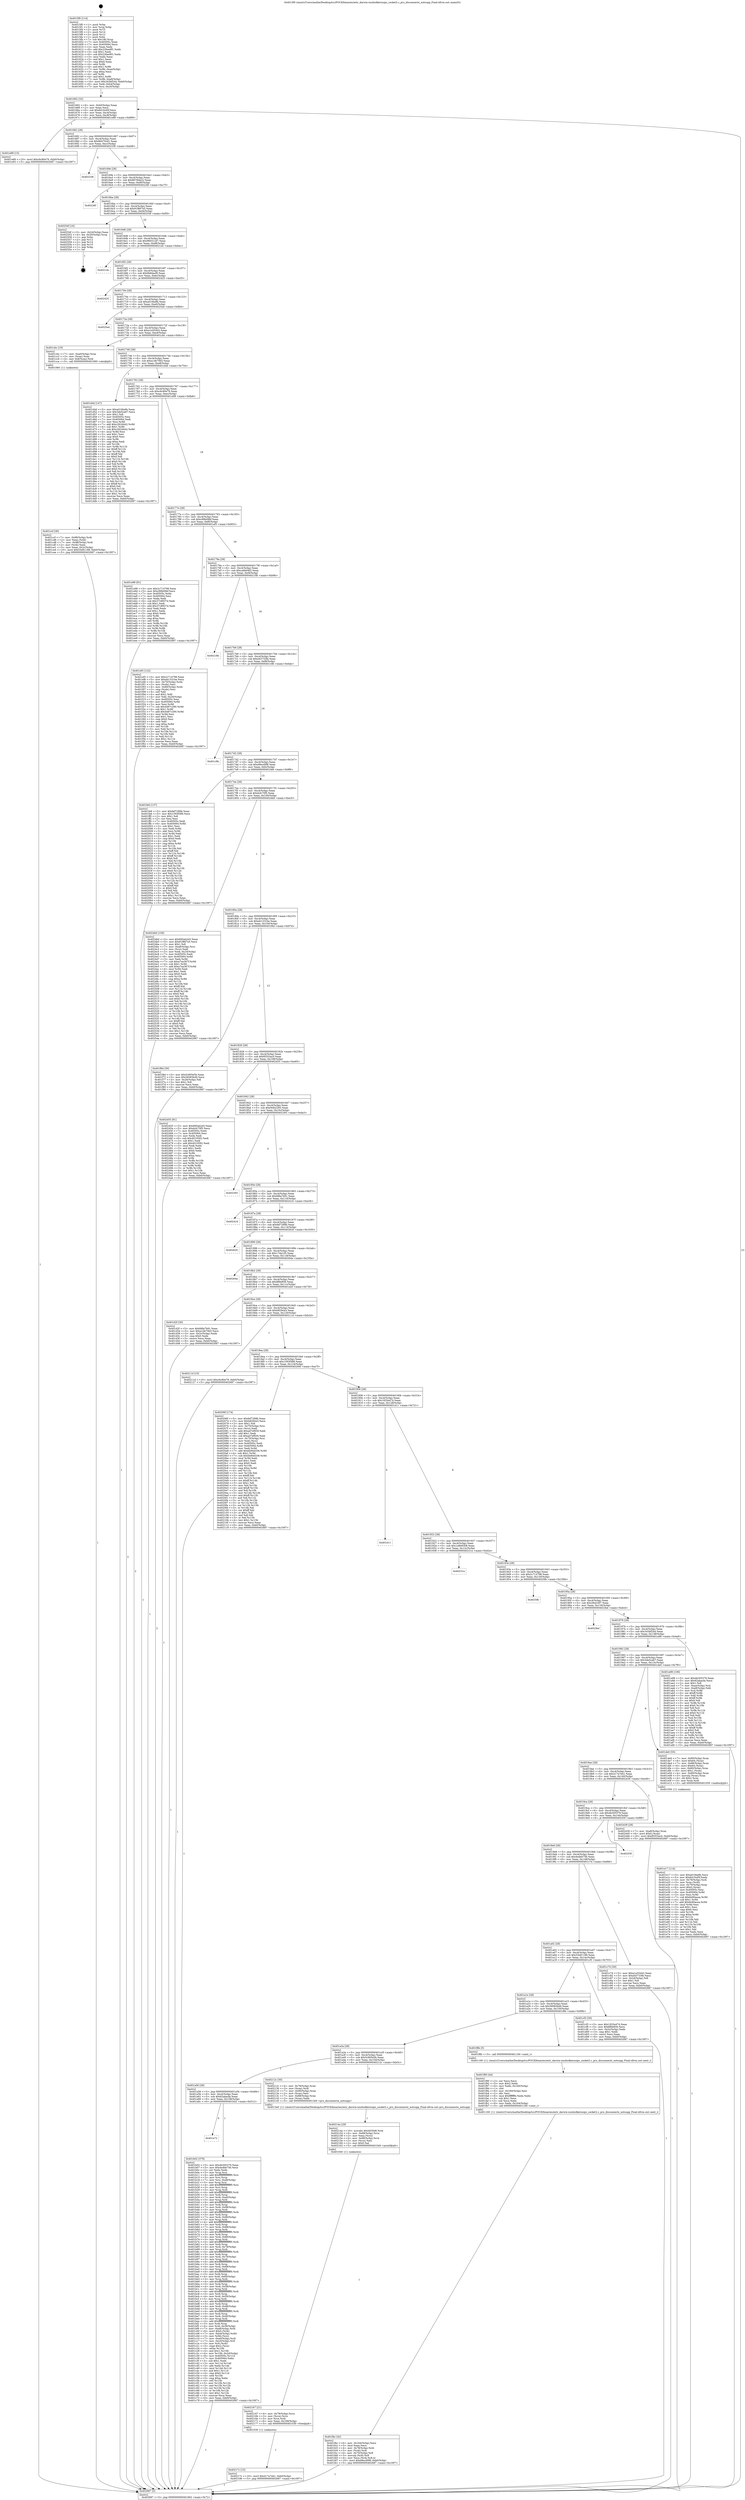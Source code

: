 digraph "0x4015f0" {
  label = "0x4015f0 (/mnt/c/Users/mathe/Desktop/tcc/POCII/binaries/extr_darwin-xnubsdkernuipc_socket2.c_pru_disconnectx_notsupp_Final-ollvm.out::main(0))"
  labelloc = "t"
  node[shape=record]

  Entry [label="",width=0.3,height=0.3,shape=circle,fillcolor=black,style=filled]
  "0x401662" [label="{
     0x401662 [32]\l
     | [instrs]\l
     &nbsp;&nbsp;0x401662 \<+6\>: mov -0xb0(%rbp),%eax\l
     &nbsp;&nbsp;0x401668 \<+2\>: mov %eax,%ecx\l
     &nbsp;&nbsp;0x40166a \<+6\>: sub $0x841fcd5f,%ecx\l
     &nbsp;&nbsp;0x401670 \<+6\>: mov %eax,-0xc4(%rbp)\l
     &nbsp;&nbsp;0x401676 \<+6\>: mov %ecx,-0xc8(%rbp)\l
     &nbsp;&nbsp;0x40167c \<+6\>: je 0000000000401e89 \<main+0x899\>\l
  }"]
  "0x401e89" [label="{
     0x401e89 [15]\l
     | [instrs]\l
     &nbsp;&nbsp;0x401e89 \<+10\>: movl $0xc6c80e79,-0xb0(%rbp)\l
     &nbsp;&nbsp;0x401e93 \<+5\>: jmp 0000000000402687 \<main+0x1097\>\l
  }"]
  "0x401682" [label="{
     0x401682 [28]\l
     | [instrs]\l
     &nbsp;&nbsp;0x401682 \<+5\>: jmp 0000000000401687 \<main+0x97\>\l
     &nbsp;&nbsp;0x401687 \<+6\>: mov -0xc4(%rbp),%eax\l
     &nbsp;&nbsp;0x40168d \<+5\>: sub $0x86470cd1,%eax\l
     &nbsp;&nbsp;0x401692 \<+6\>: mov %eax,-0xcc(%rbp)\l
     &nbsp;&nbsp;0x401698 \<+6\>: je 0000000000402338 \<main+0xd48\>\l
  }"]
  Exit [label="",width=0.3,height=0.3,shape=circle,fillcolor=black,style=filled,peripheries=2]
  "0x402338" [label="{
     0x402338\l
  }", style=dashed]
  "0x40169e" [label="{
     0x40169e [28]\l
     | [instrs]\l
     &nbsp;&nbsp;0x40169e \<+5\>: jmp 00000000004016a3 \<main+0xb3\>\l
     &nbsp;&nbsp;0x4016a3 \<+6\>: mov -0xc4(%rbp),%eax\l
     &nbsp;&nbsp;0x4016a9 \<+5\>: sub $0x8678da22,%eax\l
     &nbsp;&nbsp;0x4016ae \<+6\>: mov %eax,-0xd0(%rbp)\l
     &nbsp;&nbsp;0x4016b4 \<+6\>: je 000000000040226f \<main+0xc7f\>\l
  }"]
  "0x40217c" [label="{
     0x40217c [15]\l
     | [instrs]\l
     &nbsp;&nbsp;0x40217c \<+10\>: movl $0x417a7eb1,-0xb0(%rbp)\l
     &nbsp;&nbsp;0x402186 \<+5\>: jmp 0000000000402687 \<main+0x1097\>\l
  }"]
  "0x40226f" [label="{
     0x40226f\l
  }", style=dashed]
  "0x4016ba" [label="{
     0x4016ba [28]\l
     | [instrs]\l
     &nbsp;&nbsp;0x4016ba \<+5\>: jmp 00000000004016bf \<main+0xcf\>\l
     &nbsp;&nbsp;0x4016bf \<+6\>: mov -0xc4(%rbp),%eax\l
     &nbsp;&nbsp;0x4016c5 \<+5\>: sub $0x91f867e5,%eax\l
     &nbsp;&nbsp;0x4016ca \<+6\>: mov %eax,-0xd4(%rbp)\l
     &nbsp;&nbsp;0x4016d0 \<+6\>: je 000000000040254f \<main+0xf5f\>\l
  }"]
  "0x402167" [label="{
     0x402167 [21]\l
     | [instrs]\l
     &nbsp;&nbsp;0x402167 \<+4\>: mov -0x78(%rbp),%rcx\l
     &nbsp;&nbsp;0x40216b \<+3\>: mov (%rcx),%rcx\l
     &nbsp;&nbsp;0x40216e \<+3\>: mov %rcx,%rdi\l
     &nbsp;&nbsp;0x402171 \<+6\>: mov %eax,-0x168(%rbp)\l
     &nbsp;&nbsp;0x402177 \<+5\>: call 0000000000401030 \<free@plt\>\l
     | [calls]\l
     &nbsp;&nbsp;0x401030 \{1\} (unknown)\l
  }"]
  "0x40254f" [label="{
     0x40254f [16]\l
     | [instrs]\l
     &nbsp;&nbsp;0x40254f \<+3\>: mov -0x24(%rbp),%eax\l
     &nbsp;&nbsp;0x402552 \<+4\>: lea -0x20(%rbp),%rsp\l
     &nbsp;&nbsp;0x402556 \<+1\>: pop %rbx\l
     &nbsp;&nbsp;0x402557 \<+2\>: pop %r12\l
     &nbsp;&nbsp;0x402559 \<+2\>: pop %r14\l
     &nbsp;&nbsp;0x40255b \<+2\>: pop %r15\l
     &nbsp;&nbsp;0x40255d \<+1\>: pop %rbp\l
     &nbsp;&nbsp;0x40255e \<+1\>: ret\l
  }"]
  "0x4016d6" [label="{
     0x4016d6 [28]\l
     | [instrs]\l
     &nbsp;&nbsp;0x4016d6 \<+5\>: jmp 00000000004016db \<main+0xeb\>\l
     &nbsp;&nbsp;0x4016db \<+6\>: mov -0xc4(%rbp),%eax\l
     &nbsp;&nbsp;0x4016e1 \<+5\>: sub $0x96031cd7,%eax\l
     &nbsp;&nbsp;0x4016e6 \<+6\>: mov %eax,-0xd8(%rbp)\l
     &nbsp;&nbsp;0x4016ec \<+6\>: je 00000000004021dc \<main+0xbec\>\l
  }"]
  "0x40214a" [label="{
     0x40214a [29]\l
     | [instrs]\l
     &nbsp;&nbsp;0x40214a \<+10\>: movabs $0x4030d6,%rdi\l
     &nbsp;&nbsp;0x402154 \<+4\>: mov -0x68(%rbp),%rcx\l
     &nbsp;&nbsp;0x402158 \<+2\>: mov %eax,(%rcx)\l
     &nbsp;&nbsp;0x40215a \<+4\>: mov -0x68(%rbp),%rcx\l
     &nbsp;&nbsp;0x40215e \<+2\>: mov (%rcx),%esi\l
     &nbsp;&nbsp;0x402160 \<+2\>: mov $0x0,%al\l
     &nbsp;&nbsp;0x402162 \<+5\>: call 0000000000401040 \<printf@plt\>\l
     | [calls]\l
     &nbsp;&nbsp;0x401040 \{1\} (unknown)\l
  }"]
  "0x4021dc" [label="{
     0x4021dc\l
  }", style=dashed]
  "0x4016f2" [label="{
     0x4016f2 [28]\l
     | [instrs]\l
     &nbsp;&nbsp;0x4016f2 \<+5\>: jmp 00000000004016f7 \<main+0x107\>\l
     &nbsp;&nbsp;0x4016f7 \<+6\>: mov -0xc4(%rbp),%eax\l
     &nbsp;&nbsp;0x4016fd \<+5\>: sub $0x9b8dacf0,%eax\l
     &nbsp;&nbsp;0x401702 \<+6\>: mov %eax,-0xdc(%rbp)\l
     &nbsp;&nbsp;0x401708 \<+6\>: je 0000000000402425 \<main+0xe35\>\l
  }"]
  "0x401fbc" [label="{
     0x401fbc [42]\l
     | [instrs]\l
     &nbsp;&nbsp;0x401fbc \<+6\>: mov -0x164(%rbp),%ecx\l
     &nbsp;&nbsp;0x401fc2 \<+3\>: imul %eax,%ecx\l
     &nbsp;&nbsp;0x401fc5 \<+4\>: mov -0x78(%rbp),%rdi\l
     &nbsp;&nbsp;0x401fc9 \<+3\>: mov (%rdi),%rdi\l
     &nbsp;&nbsp;0x401fcc \<+4\>: mov -0x70(%rbp),%r8\l
     &nbsp;&nbsp;0x401fd0 \<+3\>: movslq (%r8),%r8\l
     &nbsp;&nbsp;0x401fd3 \<+4\>: mov %ecx,(%rdi,%r8,4)\l
     &nbsp;&nbsp;0x401fd7 \<+10\>: movl $0xd9ecd0f8,-0xb0(%rbp)\l
     &nbsp;&nbsp;0x401fe1 \<+5\>: jmp 0000000000402687 \<main+0x1097\>\l
  }"]
  "0x402425" [label="{
     0x402425\l
  }", style=dashed]
  "0x40170e" [label="{
     0x40170e [28]\l
     | [instrs]\l
     &nbsp;&nbsp;0x40170e \<+5\>: jmp 0000000000401713 \<main+0x123\>\l
     &nbsp;&nbsp;0x401713 \<+6\>: mov -0xc4(%rbp),%eax\l
     &nbsp;&nbsp;0x401719 \<+5\>: sub $0xa01fda9b,%eax\l
     &nbsp;&nbsp;0x40171e \<+6\>: mov %eax,-0xe0(%rbp)\l
     &nbsp;&nbsp;0x401724 \<+6\>: je 00000000004025a4 \<main+0xfb4\>\l
  }"]
  "0x401f90" [label="{
     0x401f90 [44]\l
     | [instrs]\l
     &nbsp;&nbsp;0x401f90 \<+2\>: xor %ecx,%ecx\l
     &nbsp;&nbsp;0x401f92 \<+5\>: mov $0x2,%edx\l
     &nbsp;&nbsp;0x401f97 \<+6\>: mov %edx,-0x160(%rbp)\l
     &nbsp;&nbsp;0x401f9d \<+1\>: cltd\l
     &nbsp;&nbsp;0x401f9e \<+6\>: mov -0x160(%rbp),%esi\l
     &nbsp;&nbsp;0x401fa4 \<+2\>: idiv %esi\l
     &nbsp;&nbsp;0x401fa6 \<+6\>: imul $0xfffffffe,%edx,%edx\l
     &nbsp;&nbsp;0x401fac \<+3\>: sub $0x1,%ecx\l
     &nbsp;&nbsp;0x401faf \<+2\>: sub %ecx,%edx\l
     &nbsp;&nbsp;0x401fb1 \<+6\>: mov %edx,-0x164(%rbp)\l
     &nbsp;&nbsp;0x401fb7 \<+5\>: call 0000000000401160 \<next_i\>\l
     | [calls]\l
     &nbsp;&nbsp;0x401160 \{1\} (/mnt/c/Users/mathe/Desktop/tcc/POCII/binaries/extr_darwin-xnubsdkernuipc_socket2.c_pru_disconnectx_notsupp_Final-ollvm.out::next_i)\l
  }"]
  "0x4025a4" [label="{
     0x4025a4\l
  }", style=dashed]
  "0x40172a" [label="{
     0x40172a [28]\l
     | [instrs]\l
     &nbsp;&nbsp;0x40172a \<+5\>: jmp 000000000040172f \<main+0x13f\>\l
     &nbsp;&nbsp;0x40172f \<+6\>: mov -0xc4(%rbp),%eax\l
     &nbsp;&nbsp;0x401735 \<+5\>: sub $0xa1a55442,%eax\l
     &nbsp;&nbsp;0x40173a \<+6\>: mov %eax,-0xe4(%rbp)\l
     &nbsp;&nbsp;0x401740 \<+6\>: je 0000000000401cbc \<main+0x6cc\>\l
  }"]
  "0x401e17" [label="{
     0x401e17 [114]\l
     | [instrs]\l
     &nbsp;&nbsp;0x401e17 \<+5\>: mov $0xa01fda9b,%ecx\l
     &nbsp;&nbsp;0x401e1c \<+5\>: mov $0x841fcd5f,%edx\l
     &nbsp;&nbsp;0x401e21 \<+4\>: mov -0x78(%rbp),%rdi\l
     &nbsp;&nbsp;0x401e25 \<+3\>: mov %rax,(%rdi)\l
     &nbsp;&nbsp;0x401e28 \<+4\>: mov -0x70(%rbp),%rax\l
     &nbsp;&nbsp;0x401e2c \<+6\>: movl $0x0,(%rax)\l
     &nbsp;&nbsp;0x401e32 \<+7\>: mov 0x40505c,%esi\l
     &nbsp;&nbsp;0x401e39 \<+8\>: mov 0x405064,%r8d\l
     &nbsp;&nbsp;0x401e41 \<+3\>: mov %esi,%r9d\l
     &nbsp;&nbsp;0x401e44 \<+7\>: sub $0x6e90acea,%r9d\l
     &nbsp;&nbsp;0x401e4b \<+4\>: sub $0x1,%r9d\l
     &nbsp;&nbsp;0x401e4f \<+7\>: add $0x6e90acea,%r9d\l
     &nbsp;&nbsp;0x401e56 \<+4\>: imul %r9d,%esi\l
     &nbsp;&nbsp;0x401e5a \<+3\>: and $0x1,%esi\l
     &nbsp;&nbsp;0x401e5d \<+3\>: cmp $0x0,%esi\l
     &nbsp;&nbsp;0x401e60 \<+4\>: sete %r10b\l
     &nbsp;&nbsp;0x401e64 \<+4\>: cmp $0xa,%r8d\l
     &nbsp;&nbsp;0x401e68 \<+4\>: setl %r11b\l
     &nbsp;&nbsp;0x401e6c \<+3\>: mov %r10b,%bl\l
     &nbsp;&nbsp;0x401e6f \<+3\>: and %r11b,%bl\l
     &nbsp;&nbsp;0x401e72 \<+3\>: xor %r11b,%r10b\l
     &nbsp;&nbsp;0x401e75 \<+3\>: or %r10b,%bl\l
     &nbsp;&nbsp;0x401e78 \<+3\>: test $0x1,%bl\l
     &nbsp;&nbsp;0x401e7b \<+3\>: cmovne %edx,%ecx\l
     &nbsp;&nbsp;0x401e7e \<+6\>: mov %ecx,-0xb0(%rbp)\l
     &nbsp;&nbsp;0x401e84 \<+5\>: jmp 0000000000402687 \<main+0x1097\>\l
  }"]
  "0x401cbc" [label="{
     0x401cbc [19]\l
     | [instrs]\l
     &nbsp;&nbsp;0x401cbc \<+7\>: mov -0xa0(%rbp),%rax\l
     &nbsp;&nbsp;0x401cc3 \<+3\>: mov (%rax),%rax\l
     &nbsp;&nbsp;0x401cc6 \<+4\>: mov 0x8(%rax),%rdi\l
     &nbsp;&nbsp;0x401cca \<+5\>: call 0000000000401060 \<atoi@plt\>\l
     | [calls]\l
     &nbsp;&nbsp;0x401060 \{1\} (unknown)\l
  }"]
  "0x401746" [label="{
     0x401746 [28]\l
     | [instrs]\l
     &nbsp;&nbsp;0x401746 \<+5\>: jmp 000000000040174b \<main+0x15b\>\l
     &nbsp;&nbsp;0x40174b \<+6\>: mov -0xc4(%rbp),%eax\l
     &nbsp;&nbsp;0x401751 \<+5\>: sub $0xa1db70b5,%eax\l
     &nbsp;&nbsp;0x401756 \<+6\>: mov %eax,-0xe8(%rbp)\l
     &nbsp;&nbsp;0x40175c \<+6\>: je 0000000000401d4d \<main+0x75d\>\l
  }"]
  "0x401ccf" [label="{
     0x401ccf [36]\l
     | [instrs]\l
     &nbsp;&nbsp;0x401ccf \<+7\>: mov -0x98(%rbp),%rdi\l
     &nbsp;&nbsp;0x401cd6 \<+2\>: mov %eax,(%rdi)\l
     &nbsp;&nbsp;0x401cd8 \<+7\>: mov -0x98(%rbp),%rdi\l
     &nbsp;&nbsp;0x401cdf \<+2\>: mov (%rdi),%eax\l
     &nbsp;&nbsp;0x401ce1 \<+3\>: mov %eax,-0x2c(%rbp)\l
     &nbsp;&nbsp;0x401ce4 \<+10\>: movl $0x53e81189,-0xb0(%rbp)\l
     &nbsp;&nbsp;0x401cee \<+5\>: jmp 0000000000402687 \<main+0x1097\>\l
  }"]
  "0x401d4d" [label="{
     0x401d4d [147]\l
     | [instrs]\l
     &nbsp;&nbsp;0x401d4d \<+5\>: mov $0xa01fda9b,%eax\l
     &nbsp;&nbsp;0x401d52 \<+5\>: mov $0x3de5ca67,%ecx\l
     &nbsp;&nbsp;0x401d57 \<+2\>: mov $0x1,%dl\l
     &nbsp;&nbsp;0x401d59 \<+7\>: mov 0x40505c,%esi\l
     &nbsp;&nbsp;0x401d60 \<+7\>: mov 0x405064,%edi\l
     &nbsp;&nbsp;0x401d67 \<+3\>: mov %esi,%r8d\l
     &nbsp;&nbsp;0x401d6a \<+7\>: add $0xc262d442,%r8d\l
     &nbsp;&nbsp;0x401d71 \<+4\>: sub $0x1,%r8d\l
     &nbsp;&nbsp;0x401d75 \<+7\>: sub $0xc262d442,%r8d\l
     &nbsp;&nbsp;0x401d7c \<+4\>: imul %r8d,%esi\l
     &nbsp;&nbsp;0x401d80 \<+3\>: and $0x1,%esi\l
     &nbsp;&nbsp;0x401d83 \<+3\>: cmp $0x0,%esi\l
     &nbsp;&nbsp;0x401d86 \<+4\>: sete %r9b\l
     &nbsp;&nbsp;0x401d8a \<+3\>: cmp $0xa,%edi\l
     &nbsp;&nbsp;0x401d8d \<+4\>: setl %r10b\l
     &nbsp;&nbsp;0x401d91 \<+3\>: mov %r9b,%r11b\l
     &nbsp;&nbsp;0x401d94 \<+4\>: xor $0xff,%r11b\l
     &nbsp;&nbsp;0x401d98 \<+3\>: mov %r10b,%bl\l
     &nbsp;&nbsp;0x401d9b \<+3\>: xor $0xff,%bl\l
     &nbsp;&nbsp;0x401d9e \<+3\>: xor $0x0,%dl\l
     &nbsp;&nbsp;0x401da1 \<+3\>: mov %r11b,%r14b\l
     &nbsp;&nbsp;0x401da4 \<+4\>: and $0x0,%r14b\l
     &nbsp;&nbsp;0x401da8 \<+3\>: and %dl,%r9b\l
     &nbsp;&nbsp;0x401dab \<+3\>: mov %bl,%r15b\l
     &nbsp;&nbsp;0x401dae \<+4\>: and $0x0,%r15b\l
     &nbsp;&nbsp;0x401db2 \<+3\>: and %dl,%r10b\l
     &nbsp;&nbsp;0x401db5 \<+3\>: or %r9b,%r14b\l
     &nbsp;&nbsp;0x401db8 \<+3\>: or %r10b,%r15b\l
     &nbsp;&nbsp;0x401dbb \<+3\>: xor %r15b,%r14b\l
     &nbsp;&nbsp;0x401dbe \<+3\>: or %bl,%r11b\l
     &nbsp;&nbsp;0x401dc1 \<+4\>: xor $0xff,%r11b\l
     &nbsp;&nbsp;0x401dc5 \<+3\>: or $0x0,%dl\l
     &nbsp;&nbsp;0x401dc8 \<+3\>: and %dl,%r11b\l
     &nbsp;&nbsp;0x401dcb \<+3\>: or %r11b,%r14b\l
     &nbsp;&nbsp;0x401dce \<+4\>: test $0x1,%r14b\l
     &nbsp;&nbsp;0x401dd2 \<+3\>: cmovne %ecx,%eax\l
     &nbsp;&nbsp;0x401dd5 \<+6\>: mov %eax,-0xb0(%rbp)\l
     &nbsp;&nbsp;0x401ddb \<+5\>: jmp 0000000000402687 \<main+0x1097\>\l
  }"]
  "0x401762" [label="{
     0x401762 [28]\l
     | [instrs]\l
     &nbsp;&nbsp;0x401762 \<+5\>: jmp 0000000000401767 \<main+0x177\>\l
     &nbsp;&nbsp;0x401767 \<+6\>: mov -0xc4(%rbp),%eax\l
     &nbsp;&nbsp;0x40176d \<+5\>: sub $0xc6c80e79,%eax\l
     &nbsp;&nbsp;0x401772 \<+6\>: mov %eax,-0xec(%rbp)\l
     &nbsp;&nbsp;0x401778 \<+6\>: je 0000000000401e98 \<main+0x8a8\>\l
  }"]
  "0x401a72" [label="{
     0x401a72\l
  }", style=dashed]
  "0x401e98" [label="{
     0x401e98 [91]\l
     | [instrs]\l
     &nbsp;&nbsp;0x401e98 \<+5\>: mov $0x2c714798,%eax\l
     &nbsp;&nbsp;0x401e9d \<+5\>: mov $0xc99b09bf,%ecx\l
     &nbsp;&nbsp;0x401ea2 \<+7\>: mov 0x40505c,%edx\l
     &nbsp;&nbsp;0x401ea9 \<+7\>: mov 0x405064,%esi\l
     &nbsp;&nbsp;0x401eb0 \<+2\>: mov %edx,%edi\l
     &nbsp;&nbsp;0x401eb2 \<+6\>: sub $0x37c8937d,%edi\l
     &nbsp;&nbsp;0x401eb8 \<+3\>: sub $0x1,%edi\l
     &nbsp;&nbsp;0x401ebb \<+6\>: add $0x37c8937d,%edi\l
     &nbsp;&nbsp;0x401ec1 \<+3\>: imul %edi,%edx\l
     &nbsp;&nbsp;0x401ec4 \<+3\>: and $0x1,%edx\l
     &nbsp;&nbsp;0x401ec7 \<+3\>: cmp $0x0,%edx\l
     &nbsp;&nbsp;0x401eca \<+4\>: sete %r8b\l
     &nbsp;&nbsp;0x401ece \<+3\>: cmp $0xa,%esi\l
     &nbsp;&nbsp;0x401ed1 \<+4\>: setl %r9b\l
     &nbsp;&nbsp;0x401ed5 \<+3\>: mov %r8b,%r10b\l
     &nbsp;&nbsp;0x401ed8 \<+3\>: and %r9b,%r10b\l
     &nbsp;&nbsp;0x401edb \<+3\>: xor %r9b,%r8b\l
     &nbsp;&nbsp;0x401ede \<+3\>: or %r8b,%r10b\l
     &nbsp;&nbsp;0x401ee1 \<+4\>: test $0x1,%r10b\l
     &nbsp;&nbsp;0x401ee5 \<+3\>: cmovne %ecx,%eax\l
     &nbsp;&nbsp;0x401ee8 \<+6\>: mov %eax,-0xb0(%rbp)\l
     &nbsp;&nbsp;0x401eee \<+5\>: jmp 0000000000402687 \<main+0x1097\>\l
  }"]
  "0x40177e" [label="{
     0x40177e [28]\l
     | [instrs]\l
     &nbsp;&nbsp;0x40177e \<+5\>: jmp 0000000000401783 \<main+0x193\>\l
     &nbsp;&nbsp;0x401783 \<+6\>: mov -0xc4(%rbp),%eax\l
     &nbsp;&nbsp;0x401789 \<+5\>: sub $0xc99b09bf,%eax\l
     &nbsp;&nbsp;0x40178e \<+6\>: mov %eax,-0xf0(%rbp)\l
     &nbsp;&nbsp;0x401794 \<+6\>: je 0000000000401ef3 \<main+0x903\>\l
  }"]
  "0x401b02" [label="{
     0x401b02 [379]\l
     | [instrs]\l
     &nbsp;&nbsp;0x401b02 \<+5\>: mov $0x4b305379,%eax\l
     &nbsp;&nbsp;0x401b07 \<+5\>: mov $0x4edbb756,%ecx\l
     &nbsp;&nbsp;0x401b0c \<+2\>: xor %edx,%edx\l
     &nbsp;&nbsp;0x401b0e \<+3\>: mov %rsp,%rsi\l
     &nbsp;&nbsp;0x401b11 \<+4\>: add $0xfffffffffffffff0,%rsi\l
     &nbsp;&nbsp;0x401b15 \<+3\>: mov %rsi,%rsp\l
     &nbsp;&nbsp;0x401b18 \<+7\>: mov %rsi,-0xa8(%rbp)\l
     &nbsp;&nbsp;0x401b1f \<+3\>: mov %rsp,%rsi\l
     &nbsp;&nbsp;0x401b22 \<+4\>: add $0xfffffffffffffff0,%rsi\l
     &nbsp;&nbsp;0x401b26 \<+3\>: mov %rsi,%rsp\l
     &nbsp;&nbsp;0x401b29 \<+3\>: mov %rsp,%rdi\l
     &nbsp;&nbsp;0x401b2c \<+4\>: add $0xfffffffffffffff0,%rdi\l
     &nbsp;&nbsp;0x401b30 \<+3\>: mov %rdi,%rsp\l
     &nbsp;&nbsp;0x401b33 \<+7\>: mov %rdi,-0xa0(%rbp)\l
     &nbsp;&nbsp;0x401b3a \<+3\>: mov %rsp,%rdi\l
     &nbsp;&nbsp;0x401b3d \<+4\>: add $0xfffffffffffffff0,%rdi\l
     &nbsp;&nbsp;0x401b41 \<+3\>: mov %rdi,%rsp\l
     &nbsp;&nbsp;0x401b44 \<+7\>: mov %rdi,-0x98(%rbp)\l
     &nbsp;&nbsp;0x401b4b \<+3\>: mov %rsp,%rdi\l
     &nbsp;&nbsp;0x401b4e \<+4\>: add $0xfffffffffffffff0,%rdi\l
     &nbsp;&nbsp;0x401b52 \<+3\>: mov %rdi,%rsp\l
     &nbsp;&nbsp;0x401b55 \<+7\>: mov %rdi,-0x90(%rbp)\l
     &nbsp;&nbsp;0x401b5c \<+3\>: mov %rsp,%rdi\l
     &nbsp;&nbsp;0x401b5f \<+4\>: add $0xfffffffffffffff0,%rdi\l
     &nbsp;&nbsp;0x401b63 \<+3\>: mov %rdi,%rsp\l
     &nbsp;&nbsp;0x401b66 \<+7\>: mov %rdi,-0x88(%rbp)\l
     &nbsp;&nbsp;0x401b6d \<+3\>: mov %rsp,%rdi\l
     &nbsp;&nbsp;0x401b70 \<+4\>: add $0xfffffffffffffff0,%rdi\l
     &nbsp;&nbsp;0x401b74 \<+3\>: mov %rdi,%rsp\l
     &nbsp;&nbsp;0x401b77 \<+4\>: mov %rdi,-0x80(%rbp)\l
     &nbsp;&nbsp;0x401b7b \<+3\>: mov %rsp,%rdi\l
     &nbsp;&nbsp;0x401b7e \<+4\>: add $0xfffffffffffffff0,%rdi\l
     &nbsp;&nbsp;0x401b82 \<+3\>: mov %rdi,%rsp\l
     &nbsp;&nbsp;0x401b85 \<+4\>: mov %rdi,-0x78(%rbp)\l
     &nbsp;&nbsp;0x401b89 \<+3\>: mov %rsp,%rdi\l
     &nbsp;&nbsp;0x401b8c \<+4\>: add $0xfffffffffffffff0,%rdi\l
     &nbsp;&nbsp;0x401b90 \<+3\>: mov %rdi,%rsp\l
     &nbsp;&nbsp;0x401b93 \<+4\>: mov %rdi,-0x70(%rbp)\l
     &nbsp;&nbsp;0x401b97 \<+3\>: mov %rsp,%rdi\l
     &nbsp;&nbsp;0x401b9a \<+4\>: add $0xfffffffffffffff0,%rdi\l
     &nbsp;&nbsp;0x401b9e \<+3\>: mov %rdi,%rsp\l
     &nbsp;&nbsp;0x401ba1 \<+4\>: mov %rdi,-0x68(%rbp)\l
     &nbsp;&nbsp;0x401ba5 \<+3\>: mov %rsp,%rdi\l
     &nbsp;&nbsp;0x401ba8 \<+4\>: add $0xfffffffffffffff0,%rdi\l
     &nbsp;&nbsp;0x401bac \<+3\>: mov %rdi,%rsp\l
     &nbsp;&nbsp;0x401baf \<+4\>: mov %rdi,-0x60(%rbp)\l
     &nbsp;&nbsp;0x401bb3 \<+3\>: mov %rsp,%rdi\l
     &nbsp;&nbsp;0x401bb6 \<+4\>: add $0xfffffffffffffff0,%rdi\l
     &nbsp;&nbsp;0x401bba \<+3\>: mov %rdi,%rsp\l
     &nbsp;&nbsp;0x401bbd \<+4\>: mov %rdi,-0x58(%rbp)\l
     &nbsp;&nbsp;0x401bc1 \<+3\>: mov %rsp,%rdi\l
     &nbsp;&nbsp;0x401bc4 \<+4\>: add $0xfffffffffffffff0,%rdi\l
     &nbsp;&nbsp;0x401bc8 \<+3\>: mov %rdi,%rsp\l
     &nbsp;&nbsp;0x401bcb \<+4\>: mov %rdi,-0x50(%rbp)\l
     &nbsp;&nbsp;0x401bcf \<+3\>: mov %rsp,%rdi\l
     &nbsp;&nbsp;0x401bd2 \<+4\>: add $0xfffffffffffffff0,%rdi\l
     &nbsp;&nbsp;0x401bd6 \<+3\>: mov %rdi,%rsp\l
     &nbsp;&nbsp;0x401bd9 \<+4\>: mov %rdi,-0x48(%rbp)\l
     &nbsp;&nbsp;0x401bdd \<+3\>: mov %rsp,%rdi\l
     &nbsp;&nbsp;0x401be0 \<+4\>: add $0xfffffffffffffff0,%rdi\l
     &nbsp;&nbsp;0x401be4 \<+3\>: mov %rdi,%rsp\l
     &nbsp;&nbsp;0x401be7 \<+4\>: mov %rdi,-0x40(%rbp)\l
     &nbsp;&nbsp;0x401beb \<+3\>: mov %rsp,%rdi\l
     &nbsp;&nbsp;0x401bee \<+4\>: add $0xfffffffffffffff0,%rdi\l
     &nbsp;&nbsp;0x401bf2 \<+3\>: mov %rdi,%rsp\l
     &nbsp;&nbsp;0x401bf5 \<+4\>: mov %rdi,-0x38(%rbp)\l
     &nbsp;&nbsp;0x401bf9 \<+7\>: mov -0xa8(%rbp),%rdi\l
     &nbsp;&nbsp;0x401c00 \<+6\>: movl $0x0,(%rdi)\l
     &nbsp;&nbsp;0x401c06 \<+7\>: mov -0xb4(%rbp),%r8d\l
     &nbsp;&nbsp;0x401c0d \<+3\>: mov %r8d,(%rsi)\l
     &nbsp;&nbsp;0x401c10 \<+7\>: mov -0xa0(%rbp),%rdi\l
     &nbsp;&nbsp;0x401c17 \<+7\>: mov -0xc0(%rbp),%r9\l
     &nbsp;&nbsp;0x401c1e \<+3\>: mov %r9,(%rdi)\l
     &nbsp;&nbsp;0x401c21 \<+3\>: cmpl $0x2,(%rsi)\l
     &nbsp;&nbsp;0x401c24 \<+4\>: setne %r10b\l
     &nbsp;&nbsp;0x401c28 \<+4\>: and $0x1,%r10b\l
     &nbsp;&nbsp;0x401c2c \<+4\>: mov %r10b,-0x2d(%rbp)\l
     &nbsp;&nbsp;0x401c30 \<+8\>: mov 0x40505c,%r11d\l
     &nbsp;&nbsp;0x401c38 \<+7\>: mov 0x405064,%ebx\l
     &nbsp;&nbsp;0x401c3f \<+3\>: sub $0x1,%edx\l
     &nbsp;&nbsp;0x401c42 \<+3\>: mov %r11d,%r14d\l
     &nbsp;&nbsp;0x401c45 \<+3\>: add %edx,%r14d\l
     &nbsp;&nbsp;0x401c48 \<+4\>: imul %r14d,%r11d\l
     &nbsp;&nbsp;0x401c4c \<+4\>: and $0x1,%r11d\l
     &nbsp;&nbsp;0x401c50 \<+4\>: cmp $0x0,%r11d\l
     &nbsp;&nbsp;0x401c54 \<+4\>: sete %r10b\l
     &nbsp;&nbsp;0x401c58 \<+3\>: cmp $0xa,%ebx\l
     &nbsp;&nbsp;0x401c5b \<+4\>: setl %r15b\l
     &nbsp;&nbsp;0x401c5f \<+3\>: mov %r10b,%r12b\l
     &nbsp;&nbsp;0x401c62 \<+3\>: and %r15b,%r12b\l
     &nbsp;&nbsp;0x401c65 \<+3\>: xor %r15b,%r10b\l
     &nbsp;&nbsp;0x401c68 \<+3\>: or %r10b,%r12b\l
     &nbsp;&nbsp;0x401c6b \<+4\>: test $0x1,%r12b\l
     &nbsp;&nbsp;0x401c6f \<+3\>: cmovne %ecx,%eax\l
     &nbsp;&nbsp;0x401c72 \<+6\>: mov %eax,-0xb0(%rbp)\l
     &nbsp;&nbsp;0x401c78 \<+5\>: jmp 0000000000402687 \<main+0x1097\>\l
  }"]
  "0x401ef3" [label="{
     0x401ef3 [122]\l
     | [instrs]\l
     &nbsp;&nbsp;0x401ef3 \<+5\>: mov $0x2c714798,%eax\l
     &nbsp;&nbsp;0x401ef8 \<+5\>: mov $0xeb1331be,%ecx\l
     &nbsp;&nbsp;0x401efd \<+4\>: mov -0x70(%rbp),%rdx\l
     &nbsp;&nbsp;0x401f01 \<+2\>: mov (%rdx),%esi\l
     &nbsp;&nbsp;0x401f03 \<+4\>: mov -0x80(%rbp),%rdx\l
     &nbsp;&nbsp;0x401f07 \<+2\>: cmp (%rdx),%esi\l
     &nbsp;&nbsp;0x401f09 \<+4\>: setl %dil\l
     &nbsp;&nbsp;0x401f0d \<+4\>: and $0x1,%dil\l
     &nbsp;&nbsp;0x401f11 \<+4\>: mov %dil,-0x26(%rbp)\l
     &nbsp;&nbsp;0x401f15 \<+7\>: mov 0x40505c,%esi\l
     &nbsp;&nbsp;0x401f1c \<+8\>: mov 0x405064,%r8d\l
     &nbsp;&nbsp;0x401f24 \<+3\>: mov %esi,%r9d\l
     &nbsp;&nbsp;0x401f27 \<+7\>: sub $0x4487c290,%r9d\l
     &nbsp;&nbsp;0x401f2e \<+4\>: sub $0x1,%r9d\l
     &nbsp;&nbsp;0x401f32 \<+7\>: add $0x4487c290,%r9d\l
     &nbsp;&nbsp;0x401f39 \<+4\>: imul %r9d,%esi\l
     &nbsp;&nbsp;0x401f3d \<+3\>: and $0x1,%esi\l
     &nbsp;&nbsp;0x401f40 \<+3\>: cmp $0x0,%esi\l
     &nbsp;&nbsp;0x401f43 \<+4\>: sete %dil\l
     &nbsp;&nbsp;0x401f47 \<+4\>: cmp $0xa,%r8d\l
     &nbsp;&nbsp;0x401f4b \<+4\>: setl %r10b\l
     &nbsp;&nbsp;0x401f4f \<+3\>: mov %dil,%r11b\l
     &nbsp;&nbsp;0x401f52 \<+3\>: and %r10b,%r11b\l
     &nbsp;&nbsp;0x401f55 \<+3\>: xor %r10b,%dil\l
     &nbsp;&nbsp;0x401f58 \<+3\>: or %dil,%r11b\l
     &nbsp;&nbsp;0x401f5b \<+4\>: test $0x1,%r11b\l
     &nbsp;&nbsp;0x401f5f \<+3\>: cmovne %ecx,%eax\l
     &nbsp;&nbsp;0x401f62 \<+6\>: mov %eax,-0xb0(%rbp)\l
     &nbsp;&nbsp;0x401f68 \<+5\>: jmp 0000000000402687 \<main+0x1097\>\l
  }"]
  "0x40179a" [label="{
     0x40179a [28]\l
     | [instrs]\l
     &nbsp;&nbsp;0x40179a \<+5\>: jmp 000000000040179f \<main+0x1af\>\l
     &nbsp;&nbsp;0x40179f \<+6\>: mov -0xc4(%rbp),%eax\l
     &nbsp;&nbsp;0x4017a5 \<+5\>: sub $0xca6b04f2,%eax\l
     &nbsp;&nbsp;0x4017aa \<+6\>: mov %eax,-0xf4(%rbp)\l
     &nbsp;&nbsp;0x4017b0 \<+6\>: je 000000000040218b \<main+0xb9b\>\l
  }"]
  "0x401a56" [label="{
     0x401a56 [28]\l
     | [instrs]\l
     &nbsp;&nbsp;0x401a56 \<+5\>: jmp 0000000000401a5b \<main+0x46b\>\l
     &nbsp;&nbsp;0x401a5b \<+6\>: mov -0xc4(%rbp),%eax\l
     &nbsp;&nbsp;0x401a61 \<+5\>: sub $0x62abacfa,%eax\l
     &nbsp;&nbsp;0x401a66 \<+6\>: mov %eax,-0x158(%rbp)\l
     &nbsp;&nbsp;0x401a6c \<+6\>: je 0000000000401b02 \<main+0x512\>\l
  }"]
  "0x40218b" [label="{
     0x40218b\l
  }", style=dashed]
  "0x4017b6" [label="{
     0x4017b6 [28]\l
     | [instrs]\l
     &nbsp;&nbsp;0x4017b6 \<+5\>: jmp 00000000004017bb \<main+0x1cb\>\l
     &nbsp;&nbsp;0x4017bb \<+6\>: mov -0xc4(%rbp),%eax\l
     &nbsp;&nbsp;0x4017c1 \<+5\>: sub $0xd43733fe,%eax\l
     &nbsp;&nbsp;0x4017c6 \<+6\>: mov %eax,-0xf8(%rbp)\l
     &nbsp;&nbsp;0x4017cc \<+6\>: je 0000000000401c9b \<main+0x6ab\>\l
  }"]
  "0x40212c" [label="{
     0x40212c [30]\l
     | [instrs]\l
     &nbsp;&nbsp;0x40212c \<+4\>: mov -0x78(%rbp),%rax\l
     &nbsp;&nbsp;0x402130 \<+3\>: mov (%rax),%rdi\l
     &nbsp;&nbsp;0x402133 \<+7\>: mov -0x90(%rbp),%rax\l
     &nbsp;&nbsp;0x40213a \<+2\>: mov (%rax),%esi\l
     &nbsp;&nbsp;0x40213c \<+7\>: mov -0x88(%rbp),%rax\l
     &nbsp;&nbsp;0x402143 \<+2\>: mov (%rax),%edx\l
     &nbsp;&nbsp;0x402145 \<+5\>: call 00000000004013e0 \<pru_disconnectx_notsupp\>\l
     | [calls]\l
     &nbsp;&nbsp;0x4013e0 \{1\} (/mnt/c/Users/mathe/Desktop/tcc/POCII/binaries/extr_darwin-xnubsdkernuipc_socket2.c_pru_disconnectx_notsupp_Final-ollvm.out::pru_disconnectx_notsupp)\l
  }"]
  "0x401c9b" [label="{
     0x401c9b\l
  }", style=dashed]
  "0x4017d2" [label="{
     0x4017d2 [28]\l
     | [instrs]\l
     &nbsp;&nbsp;0x4017d2 \<+5\>: jmp 00000000004017d7 \<main+0x1e7\>\l
     &nbsp;&nbsp;0x4017d7 \<+6\>: mov -0xc4(%rbp),%eax\l
     &nbsp;&nbsp;0x4017dd \<+5\>: sub $0xd9ecd0f8,%eax\l
     &nbsp;&nbsp;0x4017e2 \<+6\>: mov %eax,-0xfc(%rbp)\l
     &nbsp;&nbsp;0x4017e8 \<+6\>: je 0000000000401fe6 \<main+0x9f6\>\l
  }"]
  "0x401a3a" [label="{
     0x401a3a [28]\l
     | [instrs]\l
     &nbsp;&nbsp;0x401a3a \<+5\>: jmp 0000000000401a3f \<main+0x44f\>\l
     &nbsp;&nbsp;0x401a3f \<+6\>: mov -0xc4(%rbp),%eax\l
     &nbsp;&nbsp;0x401a45 \<+5\>: sub $0x5c905e5b,%eax\l
     &nbsp;&nbsp;0x401a4a \<+6\>: mov %eax,-0x154(%rbp)\l
     &nbsp;&nbsp;0x401a50 \<+6\>: je 000000000040212c \<main+0xb3c\>\l
  }"]
  "0x401fe6" [label="{
     0x401fe6 [137]\l
     | [instrs]\l
     &nbsp;&nbsp;0x401fe6 \<+5\>: mov $0xfef7289b,%eax\l
     &nbsp;&nbsp;0x401feb \<+5\>: mov $0x1593f388,%ecx\l
     &nbsp;&nbsp;0x401ff0 \<+2\>: mov $0x1,%dl\l
     &nbsp;&nbsp;0x401ff2 \<+2\>: xor %esi,%esi\l
     &nbsp;&nbsp;0x401ff4 \<+7\>: mov 0x40505c,%edi\l
     &nbsp;&nbsp;0x401ffb \<+8\>: mov 0x405064,%r8d\l
     &nbsp;&nbsp;0x402003 \<+3\>: sub $0x1,%esi\l
     &nbsp;&nbsp;0x402006 \<+3\>: mov %edi,%r9d\l
     &nbsp;&nbsp;0x402009 \<+3\>: add %esi,%r9d\l
     &nbsp;&nbsp;0x40200c \<+4\>: imul %r9d,%edi\l
     &nbsp;&nbsp;0x402010 \<+3\>: and $0x1,%edi\l
     &nbsp;&nbsp;0x402013 \<+3\>: cmp $0x0,%edi\l
     &nbsp;&nbsp;0x402016 \<+4\>: sete %r10b\l
     &nbsp;&nbsp;0x40201a \<+4\>: cmp $0xa,%r8d\l
     &nbsp;&nbsp;0x40201e \<+4\>: setl %r11b\l
     &nbsp;&nbsp;0x402022 \<+3\>: mov %r10b,%bl\l
     &nbsp;&nbsp;0x402025 \<+3\>: xor $0xff,%bl\l
     &nbsp;&nbsp;0x402028 \<+3\>: mov %r11b,%r14b\l
     &nbsp;&nbsp;0x40202b \<+4\>: xor $0xff,%r14b\l
     &nbsp;&nbsp;0x40202f \<+3\>: xor $0x0,%dl\l
     &nbsp;&nbsp;0x402032 \<+3\>: mov %bl,%r15b\l
     &nbsp;&nbsp;0x402035 \<+4\>: and $0x0,%r15b\l
     &nbsp;&nbsp;0x402039 \<+3\>: and %dl,%r10b\l
     &nbsp;&nbsp;0x40203c \<+3\>: mov %r14b,%r12b\l
     &nbsp;&nbsp;0x40203f \<+4\>: and $0x0,%r12b\l
     &nbsp;&nbsp;0x402043 \<+3\>: and %dl,%r11b\l
     &nbsp;&nbsp;0x402046 \<+3\>: or %r10b,%r15b\l
     &nbsp;&nbsp;0x402049 \<+3\>: or %r11b,%r12b\l
     &nbsp;&nbsp;0x40204c \<+3\>: xor %r12b,%r15b\l
     &nbsp;&nbsp;0x40204f \<+3\>: or %r14b,%bl\l
     &nbsp;&nbsp;0x402052 \<+3\>: xor $0xff,%bl\l
     &nbsp;&nbsp;0x402055 \<+3\>: or $0x0,%dl\l
     &nbsp;&nbsp;0x402058 \<+2\>: and %dl,%bl\l
     &nbsp;&nbsp;0x40205a \<+3\>: or %bl,%r15b\l
     &nbsp;&nbsp;0x40205d \<+4\>: test $0x1,%r15b\l
     &nbsp;&nbsp;0x402061 \<+3\>: cmovne %ecx,%eax\l
     &nbsp;&nbsp;0x402064 \<+6\>: mov %eax,-0xb0(%rbp)\l
     &nbsp;&nbsp;0x40206a \<+5\>: jmp 0000000000402687 \<main+0x1097\>\l
  }"]
  "0x4017ee" [label="{
     0x4017ee [28]\l
     | [instrs]\l
     &nbsp;&nbsp;0x4017ee \<+5\>: jmp 00000000004017f3 \<main+0x203\>\l
     &nbsp;&nbsp;0x4017f3 \<+6\>: mov -0xc4(%rbp),%eax\l
     &nbsp;&nbsp;0x4017f9 \<+5\>: sub $0xdcfc70f5,%eax\l
     &nbsp;&nbsp;0x4017fe \<+6\>: mov %eax,-0x100(%rbp)\l
     &nbsp;&nbsp;0x401804 \<+6\>: je 00000000004024b0 \<main+0xec0\>\l
  }"]
  "0x401f8b" [label="{
     0x401f8b [5]\l
     | [instrs]\l
     &nbsp;&nbsp;0x401f8b \<+5\>: call 0000000000401160 \<next_i\>\l
     | [calls]\l
     &nbsp;&nbsp;0x401160 \{1\} (/mnt/c/Users/mathe/Desktop/tcc/POCII/binaries/extr_darwin-xnubsdkernuipc_socket2.c_pru_disconnectx_notsupp_Final-ollvm.out::next_i)\l
  }"]
  "0x4024b0" [label="{
     0x4024b0 [159]\l
     | [instrs]\l
     &nbsp;&nbsp;0x4024b0 \<+5\>: mov $0x685ab2d3,%eax\l
     &nbsp;&nbsp;0x4024b5 \<+5\>: mov $0x91f867e5,%ecx\l
     &nbsp;&nbsp;0x4024ba \<+2\>: mov $0x1,%dl\l
     &nbsp;&nbsp;0x4024bc \<+7\>: mov -0xa8(%rbp),%rsi\l
     &nbsp;&nbsp;0x4024c3 \<+2\>: mov (%rsi),%edi\l
     &nbsp;&nbsp;0x4024c5 \<+3\>: mov %edi,-0x24(%rbp)\l
     &nbsp;&nbsp;0x4024c8 \<+7\>: mov 0x40505c,%edi\l
     &nbsp;&nbsp;0x4024cf \<+8\>: mov 0x405064,%r8d\l
     &nbsp;&nbsp;0x4024d7 \<+3\>: mov %edi,%r9d\l
     &nbsp;&nbsp;0x4024da \<+7\>: sub $0xa7ea367f,%r9d\l
     &nbsp;&nbsp;0x4024e1 \<+4\>: sub $0x1,%r9d\l
     &nbsp;&nbsp;0x4024e5 \<+7\>: add $0xa7ea367f,%r9d\l
     &nbsp;&nbsp;0x4024ec \<+4\>: imul %r9d,%edi\l
     &nbsp;&nbsp;0x4024f0 \<+3\>: and $0x1,%edi\l
     &nbsp;&nbsp;0x4024f3 \<+3\>: cmp $0x0,%edi\l
     &nbsp;&nbsp;0x4024f6 \<+4\>: sete %r10b\l
     &nbsp;&nbsp;0x4024fa \<+4\>: cmp $0xa,%r8d\l
     &nbsp;&nbsp;0x4024fe \<+4\>: setl %r11b\l
     &nbsp;&nbsp;0x402502 \<+3\>: mov %r10b,%bl\l
     &nbsp;&nbsp;0x402505 \<+3\>: xor $0xff,%bl\l
     &nbsp;&nbsp;0x402508 \<+3\>: mov %r11b,%r14b\l
     &nbsp;&nbsp;0x40250b \<+4\>: xor $0xff,%r14b\l
     &nbsp;&nbsp;0x40250f \<+3\>: xor $0x0,%dl\l
     &nbsp;&nbsp;0x402512 \<+3\>: mov %bl,%r15b\l
     &nbsp;&nbsp;0x402515 \<+4\>: and $0x0,%r15b\l
     &nbsp;&nbsp;0x402519 \<+3\>: and %dl,%r10b\l
     &nbsp;&nbsp;0x40251c \<+3\>: mov %r14b,%r12b\l
     &nbsp;&nbsp;0x40251f \<+4\>: and $0x0,%r12b\l
     &nbsp;&nbsp;0x402523 \<+3\>: and %dl,%r11b\l
     &nbsp;&nbsp;0x402526 \<+3\>: or %r10b,%r15b\l
     &nbsp;&nbsp;0x402529 \<+3\>: or %r11b,%r12b\l
     &nbsp;&nbsp;0x40252c \<+3\>: xor %r12b,%r15b\l
     &nbsp;&nbsp;0x40252f \<+3\>: or %r14b,%bl\l
     &nbsp;&nbsp;0x402532 \<+3\>: xor $0xff,%bl\l
     &nbsp;&nbsp;0x402535 \<+3\>: or $0x0,%dl\l
     &nbsp;&nbsp;0x402538 \<+2\>: and %dl,%bl\l
     &nbsp;&nbsp;0x40253a \<+3\>: or %bl,%r15b\l
     &nbsp;&nbsp;0x40253d \<+4\>: test $0x1,%r15b\l
     &nbsp;&nbsp;0x402541 \<+3\>: cmovne %ecx,%eax\l
     &nbsp;&nbsp;0x402544 \<+6\>: mov %eax,-0xb0(%rbp)\l
     &nbsp;&nbsp;0x40254a \<+5\>: jmp 0000000000402687 \<main+0x1097\>\l
  }"]
  "0x40180a" [label="{
     0x40180a [28]\l
     | [instrs]\l
     &nbsp;&nbsp;0x40180a \<+5\>: jmp 000000000040180f \<main+0x21f\>\l
     &nbsp;&nbsp;0x40180f \<+6\>: mov -0xc4(%rbp),%eax\l
     &nbsp;&nbsp;0x401815 \<+5\>: sub $0xeb1331be,%eax\l
     &nbsp;&nbsp;0x40181a \<+6\>: mov %eax,-0x104(%rbp)\l
     &nbsp;&nbsp;0x401820 \<+6\>: je 0000000000401f6d \<main+0x97d\>\l
  }"]
  "0x401a1e" [label="{
     0x401a1e [28]\l
     | [instrs]\l
     &nbsp;&nbsp;0x401a1e \<+5\>: jmp 0000000000401a23 \<main+0x433\>\l
     &nbsp;&nbsp;0x401a23 \<+6\>: mov -0xc4(%rbp),%eax\l
     &nbsp;&nbsp;0x401a29 \<+5\>: sub $0x56083b49,%eax\l
     &nbsp;&nbsp;0x401a2e \<+6\>: mov %eax,-0x150(%rbp)\l
     &nbsp;&nbsp;0x401a34 \<+6\>: je 0000000000401f8b \<main+0x99b\>\l
  }"]
  "0x401f6d" [label="{
     0x401f6d [30]\l
     | [instrs]\l
     &nbsp;&nbsp;0x401f6d \<+5\>: mov $0x5c905e5b,%eax\l
     &nbsp;&nbsp;0x401f72 \<+5\>: mov $0x56083b49,%ecx\l
     &nbsp;&nbsp;0x401f77 \<+3\>: mov -0x26(%rbp),%dl\l
     &nbsp;&nbsp;0x401f7a \<+3\>: test $0x1,%dl\l
     &nbsp;&nbsp;0x401f7d \<+3\>: cmovne %ecx,%eax\l
     &nbsp;&nbsp;0x401f80 \<+6\>: mov %eax,-0xb0(%rbp)\l
     &nbsp;&nbsp;0x401f86 \<+5\>: jmp 0000000000402687 \<main+0x1097\>\l
  }"]
  "0x401826" [label="{
     0x401826 [28]\l
     | [instrs]\l
     &nbsp;&nbsp;0x401826 \<+5\>: jmp 000000000040182b \<main+0x23b\>\l
     &nbsp;&nbsp;0x40182b \<+6\>: mov -0xc4(%rbp),%eax\l
     &nbsp;&nbsp;0x401831 \<+5\>: sub $0xf0353ac0,%eax\l
     &nbsp;&nbsp;0x401836 \<+6\>: mov %eax,-0x108(%rbp)\l
     &nbsp;&nbsp;0x40183c \<+6\>: je 0000000000402455 \<main+0xe65\>\l
  }"]
  "0x401cf3" [label="{
     0x401cf3 [30]\l
     | [instrs]\l
     &nbsp;&nbsp;0x401cf3 \<+5\>: mov $0x1925e474,%eax\l
     &nbsp;&nbsp;0x401cf8 \<+5\>: mov $0x8fbb856,%ecx\l
     &nbsp;&nbsp;0x401cfd \<+3\>: mov -0x2c(%rbp),%edx\l
     &nbsp;&nbsp;0x401d00 \<+3\>: cmp $0x1,%edx\l
     &nbsp;&nbsp;0x401d03 \<+3\>: cmovl %ecx,%eax\l
     &nbsp;&nbsp;0x401d06 \<+6\>: mov %eax,-0xb0(%rbp)\l
     &nbsp;&nbsp;0x401d0c \<+5\>: jmp 0000000000402687 \<main+0x1097\>\l
  }"]
  "0x402455" [label="{
     0x402455 [91]\l
     | [instrs]\l
     &nbsp;&nbsp;0x402455 \<+5\>: mov $0x685ab2d3,%eax\l
     &nbsp;&nbsp;0x40245a \<+5\>: mov $0xdcfc70f5,%ecx\l
     &nbsp;&nbsp;0x40245f \<+7\>: mov 0x40505c,%edx\l
     &nbsp;&nbsp;0x402466 \<+7\>: mov 0x405064,%esi\l
     &nbsp;&nbsp;0x40246d \<+2\>: mov %edx,%edi\l
     &nbsp;&nbsp;0x40246f \<+6\>: sub $0x4010592,%edi\l
     &nbsp;&nbsp;0x402475 \<+3\>: sub $0x1,%edi\l
     &nbsp;&nbsp;0x402478 \<+6\>: add $0x4010592,%edi\l
     &nbsp;&nbsp;0x40247e \<+3\>: imul %edi,%edx\l
     &nbsp;&nbsp;0x402481 \<+3\>: and $0x1,%edx\l
     &nbsp;&nbsp;0x402484 \<+3\>: cmp $0x0,%edx\l
     &nbsp;&nbsp;0x402487 \<+4\>: sete %r8b\l
     &nbsp;&nbsp;0x40248b \<+3\>: cmp $0xa,%esi\l
     &nbsp;&nbsp;0x40248e \<+4\>: setl %r9b\l
     &nbsp;&nbsp;0x402492 \<+3\>: mov %r8b,%r10b\l
     &nbsp;&nbsp;0x402495 \<+3\>: and %r9b,%r10b\l
     &nbsp;&nbsp;0x402498 \<+3\>: xor %r9b,%r8b\l
     &nbsp;&nbsp;0x40249b \<+3\>: or %r8b,%r10b\l
     &nbsp;&nbsp;0x40249e \<+4\>: test $0x1,%r10b\l
     &nbsp;&nbsp;0x4024a2 \<+3\>: cmovne %ecx,%eax\l
     &nbsp;&nbsp;0x4024a5 \<+6\>: mov %eax,-0xb0(%rbp)\l
     &nbsp;&nbsp;0x4024ab \<+5\>: jmp 0000000000402687 \<main+0x1097\>\l
  }"]
  "0x401842" [label="{
     0x401842 [28]\l
     | [instrs]\l
     &nbsp;&nbsp;0x401842 \<+5\>: jmp 0000000000401847 \<main+0x257\>\l
     &nbsp;&nbsp;0x401847 \<+6\>: mov -0xc4(%rbp),%eax\l
     &nbsp;&nbsp;0x40184d \<+5\>: sub $0xf44b2293,%eax\l
     &nbsp;&nbsp;0x401852 \<+6\>: mov %eax,-0x10c(%rbp)\l
     &nbsp;&nbsp;0x401858 \<+6\>: je 0000000000402393 \<main+0xda3\>\l
  }"]
  "0x401a02" [label="{
     0x401a02 [28]\l
     | [instrs]\l
     &nbsp;&nbsp;0x401a02 \<+5\>: jmp 0000000000401a07 \<main+0x417\>\l
     &nbsp;&nbsp;0x401a07 \<+6\>: mov -0xc4(%rbp),%eax\l
     &nbsp;&nbsp;0x401a0d \<+5\>: sub $0x53e81189,%eax\l
     &nbsp;&nbsp;0x401a12 \<+6\>: mov %eax,-0x14c(%rbp)\l
     &nbsp;&nbsp;0x401a18 \<+6\>: je 0000000000401cf3 \<main+0x703\>\l
  }"]
  "0x402393" [label="{
     0x402393\l
  }", style=dashed]
  "0x40185e" [label="{
     0x40185e [28]\l
     | [instrs]\l
     &nbsp;&nbsp;0x40185e \<+5\>: jmp 0000000000401863 \<main+0x273\>\l
     &nbsp;&nbsp;0x401863 \<+6\>: mov -0xc4(%rbp),%eax\l
     &nbsp;&nbsp;0x401869 \<+5\>: sub $0xfd8a7b91,%eax\l
     &nbsp;&nbsp;0x40186e \<+6\>: mov %eax,-0x110(%rbp)\l
     &nbsp;&nbsp;0x401874 \<+6\>: je 0000000000402416 \<main+0xe26\>\l
  }"]
  "0x401c7d" [label="{
     0x401c7d [30]\l
     | [instrs]\l
     &nbsp;&nbsp;0x401c7d \<+5\>: mov $0xa1a55442,%eax\l
     &nbsp;&nbsp;0x401c82 \<+5\>: mov $0xd43733fe,%ecx\l
     &nbsp;&nbsp;0x401c87 \<+3\>: mov -0x2d(%rbp),%dl\l
     &nbsp;&nbsp;0x401c8a \<+3\>: test $0x1,%dl\l
     &nbsp;&nbsp;0x401c8d \<+3\>: cmovne %ecx,%eax\l
     &nbsp;&nbsp;0x401c90 \<+6\>: mov %eax,-0xb0(%rbp)\l
     &nbsp;&nbsp;0x401c96 \<+5\>: jmp 0000000000402687 \<main+0x1097\>\l
  }"]
  "0x402416" [label="{
     0x402416\l
  }", style=dashed]
  "0x40187a" [label="{
     0x40187a [28]\l
     | [instrs]\l
     &nbsp;&nbsp;0x40187a \<+5\>: jmp 000000000040187f \<main+0x28f\>\l
     &nbsp;&nbsp;0x40187f \<+6\>: mov -0xc4(%rbp),%eax\l
     &nbsp;&nbsp;0x401885 \<+5\>: sub $0xfef7289b,%eax\l
     &nbsp;&nbsp;0x40188a \<+6\>: mov %eax,-0x114(%rbp)\l
     &nbsp;&nbsp;0x401890 \<+6\>: je 0000000000402620 \<main+0x1030\>\l
  }"]
  "0x4019e6" [label="{
     0x4019e6 [28]\l
     | [instrs]\l
     &nbsp;&nbsp;0x4019e6 \<+5\>: jmp 00000000004019eb \<main+0x3fb\>\l
     &nbsp;&nbsp;0x4019eb \<+6\>: mov -0xc4(%rbp),%eax\l
     &nbsp;&nbsp;0x4019f1 \<+5\>: sub $0x4edbb756,%eax\l
     &nbsp;&nbsp;0x4019f6 \<+6\>: mov %eax,-0x148(%rbp)\l
     &nbsp;&nbsp;0x4019fc \<+6\>: je 0000000000401c7d \<main+0x68d\>\l
  }"]
  "0x402620" [label="{
     0x402620\l
  }", style=dashed]
  "0x401896" [label="{
     0x401896 [28]\l
     | [instrs]\l
     &nbsp;&nbsp;0x401896 \<+5\>: jmp 000000000040189b \<main+0x2ab\>\l
     &nbsp;&nbsp;0x40189b \<+6\>: mov -0xc4(%rbp),%eax\l
     &nbsp;&nbsp;0x4018a1 \<+5\>: sub $0x17da105,%eax\l
     &nbsp;&nbsp;0x4018a6 \<+6\>: mov %eax,-0x118(%rbp)\l
     &nbsp;&nbsp;0x4018ac \<+6\>: je 000000000040264a \<main+0x105a\>\l
  }"]
  "0x40255f" [label="{
     0x40255f\l
  }", style=dashed]
  "0x40264a" [label="{
     0x40264a\l
  }", style=dashed]
  "0x4018b2" [label="{
     0x4018b2 [28]\l
     | [instrs]\l
     &nbsp;&nbsp;0x4018b2 \<+5\>: jmp 00000000004018b7 \<main+0x2c7\>\l
     &nbsp;&nbsp;0x4018b7 \<+6\>: mov -0xc4(%rbp),%eax\l
     &nbsp;&nbsp;0x4018bd \<+5\>: sub $0x8fbb856,%eax\l
     &nbsp;&nbsp;0x4018c2 \<+6\>: mov %eax,-0x11c(%rbp)\l
     &nbsp;&nbsp;0x4018c8 \<+6\>: je 0000000000401d2f \<main+0x73f\>\l
  }"]
  "0x4019ca" [label="{
     0x4019ca [28]\l
     | [instrs]\l
     &nbsp;&nbsp;0x4019ca \<+5\>: jmp 00000000004019cf \<main+0x3df\>\l
     &nbsp;&nbsp;0x4019cf \<+6\>: mov -0xc4(%rbp),%eax\l
     &nbsp;&nbsp;0x4019d5 \<+5\>: sub $0x4b305379,%eax\l
     &nbsp;&nbsp;0x4019da \<+6\>: mov %eax,-0x144(%rbp)\l
     &nbsp;&nbsp;0x4019e0 \<+6\>: je 000000000040255f \<main+0xf6f\>\l
  }"]
  "0x401d2f" [label="{
     0x401d2f [30]\l
     | [instrs]\l
     &nbsp;&nbsp;0x401d2f \<+5\>: mov $0xfd8a7b91,%eax\l
     &nbsp;&nbsp;0x401d34 \<+5\>: mov $0xa1db70b5,%ecx\l
     &nbsp;&nbsp;0x401d39 \<+3\>: mov -0x2c(%rbp),%edx\l
     &nbsp;&nbsp;0x401d3c \<+3\>: cmp $0x0,%edx\l
     &nbsp;&nbsp;0x401d3f \<+3\>: cmove %ecx,%eax\l
     &nbsp;&nbsp;0x401d42 \<+6\>: mov %eax,-0xb0(%rbp)\l
     &nbsp;&nbsp;0x401d48 \<+5\>: jmp 0000000000402687 \<main+0x1097\>\l
  }"]
  "0x4018ce" [label="{
     0x4018ce [28]\l
     | [instrs]\l
     &nbsp;&nbsp;0x4018ce \<+5\>: jmp 00000000004018d3 \<main+0x2e3\>\l
     &nbsp;&nbsp;0x4018d3 \<+6\>: mov -0xc4(%rbp),%eax\l
     &nbsp;&nbsp;0x4018d9 \<+5\>: sub $0xb829cb3,%eax\l
     &nbsp;&nbsp;0x4018de \<+6\>: mov %eax,-0x120(%rbp)\l
     &nbsp;&nbsp;0x4018e4 \<+6\>: je 000000000040211d \<main+0xb2d\>\l
  }"]
  "0x402439" [label="{
     0x402439 [28]\l
     | [instrs]\l
     &nbsp;&nbsp;0x402439 \<+7\>: mov -0xa8(%rbp),%rax\l
     &nbsp;&nbsp;0x402440 \<+6\>: movl $0x0,(%rax)\l
     &nbsp;&nbsp;0x402446 \<+10\>: movl $0xf0353ac0,-0xb0(%rbp)\l
     &nbsp;&nbsp;0x402450 \<+5\>: jmp 0000000000402687 \<main+0x1097\>\l
  }"]
  "0x40211d" [label="{
     0x40211d [15]\l
     | [instrs]\l
     &nbsp;&nbsp;0x40211d \<+10\>: movl $0xc6c80e79,-0xb0(%rbp)\l
     &nbsp;&nbsp;0x402127 \<+5\>: jmp 0000000000402687 \<main+0x1097\>\l
  }"]
  "0x4018ea" [label="{
     0x4018ea [28]\l
     | [instrs]\l
     &nbsp;&nbsp;0x4018ea \<+5\>: jmp 00000000004018ef \<main+0x2ff\>\l
     &nbsp;&nbsp;0x4018ef \<+6\>: mov -0xc4(%rbp),%eax\l
     &nbsp;&nbsp;0x4018f5 \<+5\>: sub $0x1593f388,%eax\l
     &nbsp;&nbsp;0x4018fa \<+6\>: mov %eax,-0x124(%rbp)\l
     &nbsp;&nbsp;0x401900 \<+6\>: je 000000000040206f \<main+0xa7f\>\l
  }"]
  "0x4019ae" [label="{
     0x4019ae [28]\l
     | [instrs]\l
     &nbsp;&nbsp;0x4019ae \<+5\>: jmp 00000000004019b3 \<main+0x3c3\>\l
     &nbsp;&nbsp;0x4019b3 \<+6\>: mov -0xc4(%rbp),%eax\l
     &nbsp;&nbsp;0x4019b9 \<+5\>: sub $0x417a7eb1,%eax\l
     &nbsp;&nbsp;0x4019be \<+6\>: mov %eax,-0x140(%rbp)\l
     &nbsp;&nbsp;0x4019c4 \<+6\>: je 0000000000402439 \<main+0xe49\>\l
  }"]
  "0x40206f" [label="{
     0x40206f [174]\l
     | [instrs]\l
     &nbsp;&nbsp;0x40206f \<+5\>: mov $0xfef7289b,%eax\l
     &nbsp;&nbsp;0x402074 \<+5\>: mov $0xb829cb3,%ecx\l
     &nbsp;&nbsp;0x402079 \<+2\>: mov $0x1,%dl\l
     &nbsp;&nbsp;0x40207b \<+4\>: mov -0x70(%rbp),%rsi\l
     &nbsp;&nbsp;0x40207f \<+2\>: mov (%rsi),%edi\l
     &nbsp;&nbsp;0x402081 \<+6\>: add $0xad7ef930,%edi\l
     &nbsp;&nbsp;0x402087 \<+3\>: add $0x1,%edi\l
     &nbsp;&nbsp;0x40208a \<+6\>: sub $0xad7ef930,%edi\l
     &nbsp;&nbsp;0x402090 \<+4\>: mov -0x70(%rbp),%rsi\l
     &nbsp;&nbsp;0x402094 \<+2\>: mov %edi,(%rsi)\l
     &nbsp;&nbsp;0x402096 \<+7\>: mov 0x40505c,%edi\l
     &nbsp;&nbsp;0x40209d \<+8\>: mov 0x405064,%r8d\l
     &nbsp;&nbsp;0x4020a5 \<+3\>: mov %edi,%r9d\l
     &nbsp;&nbsp;0x4020a8 \<+7\>: add $0xbb94d336,%r9d\l
     &nbsp;&nbsp;0x4020af \<+4\>: sub $0x1,%r9d\l
     &nbsp;&nbsp;0x4020b3 \<+7\>: sub $0xbb94d336,%r9d\l
     &nbsp;&nbsp;0x4020ba \<+4\>: imul %r9d,%edi\l
     &nbsp;&nbsp;0x4020be \<+3\>: and $0x1,%edi\l
     &nbsp;&nbsp;0x4020c1 \<+3\>: cmp $0x0,%edi\l
     &nbsp;&nbsp;0x4020c4 \<+4\>: sete %r10b\l
     &nbsp;&nbsp;0x4020c8 \<+4\>: cmp $0xa,%r8d\l
     &nbsp;&nbsp;0x4020cc \<+4\>: setl %r11b\l
     &nbsp;&nbsp;0x4020d0 \<+3\>: mov %r10b,%bl\l
     &nbsp;&nbsp;0x4020d3 \<+3\>: xor $0xff,%bl\l
     &nbsp;&nbsp;0x4020d6 \<+3\>: mov %r11b,%r14b\l
     &nbsp;&nbsp;0x4020d9 \<+4\>: xor $0xff,%r14b\l
     &nbsp;&nbsp;0x4020dd \<+3\>: xor $0x1,%dl\l
     &nbsp;&nbsp;0x4020e0 \<+3\>: mov %bl,%r15b\l
     &nbsp;&nbsp;0x4020e3 \<+4\>: and $0xff,%r15b\l
     &nbsp;&nbsp;0x4020e7 \<+3\>: and %dl,%r10b\l
     &nbsp;&nbsp;0x4020ea \<+3\>: mov %r14b,%r12b\l
     &nbsp;&nbsp;0x4020ed \<+4\>: and $0xff,%r12b\l
     &nbsp;&nbsp;0x4020f1 \<+3\>: and %dl,%r11b\l
     &nbsp;&nbsp;0x4020f4 \<+3\>: or %r10b,%r15b\l
     &nbsp;&nbsp;0x4020f7 \<+3\>: or %r11b,%r12b\l
     &nbsp;&nbsp;0x4020fa \<+3\>: xor %r12b,%r15b\l
     &nbsp;&nbsp;0x4020fd \<+3\>: or %r14b,%bl\l
     &nbsp;&nbsp;0x402100 \<+3\>: xor $0xff,%bl\l
     &nbsp;&nbsp;0x402103 \<+3\>: or $0x1,%dl\l
     &nbsp;&nbsp;0x402106 \<+2\>: and %dl,%bl\l
     &nbsp;&nbsp;0x402108 \<+3\>: or %bl,%r15b\l
     &nbsp;&nbsp;0x40210b \<+4\>: test $0x1,%r15b\l
     &nbsp;&nbsp;0x40210f \<+3\>: cmovne %ecx,%eax\l
     &nbsp;&nbsp;0x402112 \<+6\>: mov %eax,-0xb0(%rbp)\l
     &nbsp;&nbsp;0x402118 \<+5\>: jmp 0000000000402687 \<main+0x1097\>\l
  }"]
  "0x401906" [label="{
     0x401906 [28]\l
     | [instrs]\l
     &nbsp;&nbsp;0x401906 \<+5\>: jmp 000000000040190b \<main+0x31b\>\l
     &nbsp;&nbsp;0x40190b \<+6\>: mov -0xc4(%rbp),%eax\l
     &nbsp;&nbsp;0x401911 \<+5\>: sub $0x1925e474,%eax\l
     &nbsp;&nbsp;0x401916 \<+6\>: mov %eax,-0x128(%rbp)\l
     &nbsp;&nbsp;0x40191c \<+6\>: je 0000000000401d11 \<main+0x721\>\l
  }"]
  "0x401de0" [label="{
     0x401de0 [55]\l
     | [instrs]\l
     &nbsp;&nbsp;0x401de0 \<+7\>: mov -0x90(%rbp),%rax\l
     &nbsp;&nbsp;0x401de7 \<+6\>: movl $0x64,(%rax)\l
     &nbsp;&nbsp;0x401ded \<+7\>: mov -0x88(%rbp),%rax\l
     &nbsp;&nbsp;0x401df4 \<+6\>: movl $0x64,(%rax)\l
     &nbsp;&nbsp;0x401dfa \<+4\>: mov -0x80(%rbp),%rax\l
     &nbsp;&nbsp;0x401dfe \<+6\>: movl $0x1,(%rax)\l
     &nbsp;&nbsp;0x401e04 \<+4\>: mov -0x80(%rbp),%rax\l
     &nbsp;&nbsp;0x401e08 \<+3\>: movslq (%rax),%rax\l
     &nbsp;&nbsp;0x401e0b \<+4\>: shl $0x2,%rax\l
     &nbsp;&nbsp;0x401e0f \<+3\>: mov %rax,%rdi\l
     &nbsp;&nbsp;0x401e12 \<+5\>: call 0000000000401050 \<malloc@plt\>\l
     | [calls]\l
     &nbsp;&nbsp;0x401050 \{1\} (unknown)\l
  }"]
  "0x401d11" [label="{
     0x401d11\l
  }", style=dashed]
  "0x401922" [label="{
     0x401922 [28]\l
     | [instrs]\l
     &nbsp;&nbsp;0x401922 \<+5\>: jmp 0000000000401927 \<main+0x337\>\l
     &nbsp;&nbsp;0x401927 \<+6\>: mov -0xc4(%rbp),%eax\l
     &nbsp;&nbsp;0x40192d \<+5\>: sub $0x1a9b9308,%eax\l
     &nbsp;&nbsp;0x401932 \<+6\>: mov %eax,-0x12c(%rbp)\l
     &nbsp;&nbsp;0x401938 \<+6\>: je 000000000040231a \<main+0xd2a\>\l
  }"]
  "0x4015f0" [label="{
     0x4015f0 [114]\l
     | [instrs]\l
     &nbsp;&nbsp;0x4015f0 \<+1\>: push %rbp\l
     &nbsp;&nbsp;0x4015f1 \<+3\>: mov %rsp,%rbp\l
     &nbsp;&nbsp;0x4015f4 \<+2\>: push %r15\l
     &nbsp;&nbsp;0x4015f6 \<+2\>: push %r14\l
     &nbsp;&nbsp;0x4015f8 \<+2\>: push %r12\l
     &nbsp;&nbsp;0x4015fa \<+1\>: push %rbx\l
     &nbsp;&nbsp;0x4015fb \<+7\>: sub $0x180,%rsp\l
     &nbsp;&nbsp;0x401602 \<+7\>: mov 0x40505c,%eax\l
     &nbsp;&nbsp;0x401609 \<+7\>: mov 0x405064,%ecx\l
     &nbsp;&nbsp;0x401610 \<+2\>: mov %eax,%edx\l
     &nbsp;&nbsp;0x401612 \<+6\>: add $0x226ee9f1,%edx\l
     &nbsp;&nbsp;0x401618 \<+3\>: sub $0x1,%edx\l
     &nbsp;&nbsp;0x40161b \<+6\>: sub $0x226ee9f1,%edx\l
     &nbsp;&nbsp;0x401621 \<+3\>: imul %edx,%eax\l
     &nbsp;&nbsp;0x401624 \<+3\>: and $0x1,%eax\l
     &nbsp;&nbsp;0x401627 \<+3\>: cmp $0x0,%eax\l
     &nbsp;&nbsp;0x40162a \<+4\>: sete %r8b\l
     &nbsp;&nbsp;0x40162e \<+4\>: and $0x1,%r8b\l
     &nbsp;&nbsp;0x401632 \<+7\>: mov %r8b,-0xaa(%rbp)\l
     &nbsp;&nbsp;0x401639 \<+3\>: cmp $0xa,%ecx\l
     &nbsp;&nbsp;0x40163c \<+4\>: setl %r8b\l
     &nbsp;&nbsp;0x401640 \<+4\>: and $0x1,%r8b\l
     &nbsp;&nbsp;0x401644 \<+7\>: mov %r8b,-0xa9(%rbp)\l
     &nbsp;&nbsp;0x40164b \<+10\>: movl $0x343bf244,-0xb0(%rbp)\l
     &nbsp;&nbsp;0x401655 \<+6\>: mov %edi,-0xb4(%rbp)\l
     &nbsp;&nbsp;0x40165b \<+7\>: mov %rsi,-0xc0(%rbp)\l
  }"]
  "0x40231a" [label="{
     0x40231a\l
  }", style=dashed]
  "0x40193e" [label="{
     0x40193e [28]\l
     | [instrs]\l
     &nbsp;&nbsp;0x40193e \<+5\>: jmp 0000000000401943 \<main+0x353\>\l
     &nbsp;&nbsp;0x401943 \<+6\>: mov -0xc4(%rbp),%eax\l
     &nbsp;&nbsp;0x401949 \<+5\>: sub $0x2c714798,%eax\l
     &nbsp;&nbsp;0x40194e \<+6\>: mov %eax,-0x130(%rbp)\l
     &nbsp;&nbsp;0x401954 \<+6\>: je 00000000004025fb \<main+0x100b\>\l
  }"]
  "0x402687" [label="{
     0x402687 [5]\l
     | [instrs]\l
     &nbsp;&nbsp;0x402687 \<+5\>: jmp 0000000000401662 \<main+0x72\>\l
  }"]
  "0x4025fb" [label="{
     0x4025fb\l
  }", style=dashed]
  "0x40195a" [label="{
     0x40195a [28]\l
     | [instrs]\l
     &nbsp;&nbsp;0x40195a \<+5\>: jmp 000000000040195f \<main+0x36f\>\l
     &nbsp;&nbsp;0x40195f \<+6\>: mov -0xc4(%rbp),%eax\l
     &nbsp;&nbsp;0x401965 \<+5\>: sub $0x2fed16f7,%eax\l
     &nbsp;&nbsp;0x40196a \<+6\>: mov %eax,-0x134(%rbp)\l
     &nbsp;&nbsp;0x401970 \<+6\>: je 00000000004023bd \<main+0xdcd\>\l
  }"]
  "0x401992" [label="{
     0x401992 [28]\l
     | [instrs]\l
     &nbsp;&nbsp;0x401992 \<+5\>: jmp 0000000000401997 \<main+0x3a7\>\l
     &nbsp;&nbsp;0x401997 \<+6\>: mov -0xc4(%rbp),%eax\l
     &nbsp;&nbsp;0x40199d \<+5\>: sub $0x3de5ca67,%eax\l
     &nbsp;&nbsp;0x4019a2 \<+6\>: mov %eax,-0x13c(%rbp)\l
     &nbsp;&nbsp;0x4019a8 \<+6\>: je 0000000000401de0 \<main+0x7f0\>\l
  }"]
  "0x4023bd" [label="{
     0x4023bd\l
  }", style=dashed]
  "0x401976" [label="{
     0x401976 [28]\l
     | [instrs]\l
     &nbsp;&nbsp;0x401976 \<+5\>: jmp 000000000040197b \<main+0x38b\>\l
     &nbsp;&nbsp;0x40197b \<+6\>: mov -0xc4(%rbp),%eax\l
     &nbsp;&nbsp;0x401981 \<+5\>: sub $0x343bf244,%eax\l
     &nbsp;&nbsp;0x401986 \<+6\>: mov %eax,-0x138(%rbp)\l
     &nbsp;&nbsp;0x40198c \<+6\>: je 0000000000401a98 \<main+0x4a8\>\l
  }"]
  "0x401a98" [label="{
     0x401a98 [106]\l
     | [instrs]\l
     &nbsp;&nbsp;0x401a98 \<+5\>: mov $0x4b305379,%eax\l
     &nbsp;&nbsp;0x401a9d \<+5\>: mov $0x62abacfa,%ecx\l
     &nbsp;&nbsp;0x401aa2 \<+2\>: mov $0x1,%dl\l
     &nbsp;&nbsp;0x401aa4 \<+7\>: mov -0xaa(%rbp),%sil\l
     &nbsp;&nbsp;0x401aab \<+7\>: mov -0xa9(%rbp),%dil\l
     &nbsp;&nbsp;0x401ab2 \<+3\>: mov %sil,%r8b\l
     &nbsp;&nbsp;0x401ab5 \<+4\>: xor $0xff,%r8b\l
     &nbsp;&nbsp;0x401ab9 \<+3\>: mov %dil,%r9b\l
     &nbsp;&nbsp;0x401abc \<+4\>: xor $0xff,%r9b\l
     &nbsp;&nbsp;0x401ac0 \<+3\>: xor $0x0,%dl\l
     &nbsp;&nbsp;0x401ac3 \<+3\>: mov %r8b,%r10b\l
     &nbsp;&nbsp;0x401ac6 \<+4\>: and $0x0,%r10b\l
     &nbsp;&nbsp;0x401aca \<+3\>: and %dl,%sil\l
     &nbsp;&nbsp;0x401acd \<+3\>: mov %r9b,%r11b\l
     &nbsp;&nbsp;0x401ad0 \<+4\>: and $0x0,%r11b\l
     &nbsp;&nbsp;0x401ad4 \<+3\>: and %dl,%dil\l
     &nbsp;&nbsp;0x401ad7 \<+3\>: or %sil,%r10b\l
     &nbsp;&nbsp;0x401ada \<+3\>: or %dil,%r11b\l
     &nbsp;&nbsp;0x401add \<+3\>: xor %r11b,%r10b\l
     &nbsp;&nbsp;0x401ae0 \<+3\>: or %r9b,%r8b\l
     &nbsp;&nbsp;0x401ae3 \<+4\>: xor $0xff,%r8b\l
     &nbsp;&nbsp;0x401ae7 \<+3\>: or $0x0,%dl\l
     &nbsp;&nbsp;0x401aea \<+3\>: and %dl,%r8b\l
     &nbsp;&nbsp;0x401aed \<+3\>: or %r8b,%r10b\l
     &nbsp;&nbsp;0x401af0 \<+4\>: test $0x1,%r10b\l
     &nbsp;&nbsp;0x401af4 \<+3\>: cmovne %ecx,%eax\l
     &nbsp;&nbsp;0x401af7 \<+6\>: mov %eax,-0xb0(%rbp)\l
     &nbsp;&nbsp;0x401afd \<+5\>: jmp 0000000000402687 \<main+0x1097\>\l
  }"]
  Entry -> "0x4015f0" [label=" 1"]
  "0x401662" -> "0x401e89" [label=" 1"]
  "0x401662" -> "0x401682" [label=" 23"]
  "0x40254f" -> Exit [label=" 1"]
  "0x401682" -> "0x402338" [label=" 0"]
  "0x401682" -> "0x40169e" [label=" 23"]
  "0x4024b0" -> "0x402687" [label=" 1"]
  "0x40169e" -> "0x40226f" [label=" 0"]
  "0x40169e" -> "0x4016ba" [label=" 23"]
  "0x402455" -> "0x402687" [label=" 1"]
  "0x4016ba" -> "0x40254f" [label=" 1"]
  "0x4016ba" -> "0x4016d6" [label=" 22"]
  "0x402439" -> "0x402687" [label=" 1"]
  "0x4016d6" -> "0x4021dc" [label=" 0"]
  "0x4016d6" -> "0x4016f2" [label=" 22"]
  "0x40217c" -> "0x402687" [label=" 1"]
  "0x4016f2" -> "0x402425" [label=" 0"]
  "0x4016f2" -> "0x40170e" [label=" 22"]
  "0x402167" -> "0x40217c" [label=" 1"]
  "0x40170e" -> "0x4025a4" [label=" 0"]
  "0x40170e" -> "0x40172a" [label=" 22"]
  "0x40214a" -> "0x402167" [label=" 1"]
  "0x40172a" -> "0x401cbc" [label=" 1"]
  "0x40172a" -> "0x401746" [label=" 21"]
  "0x40212c" -> "0x40214a" [label=" 1"]
  "0x401746" -> "0x401d4d" [label=" 1"]
  "0x401746" -> "0x401762" [label=" 20"]
  "0x40211d" -> "0x402687" [label=" 1"]
  "0x401762" -> "0x401e98" [label=" 2"]
  "0x401762" -> "0x40177e" [label=" 18"]
  "0x401fe6" -> "0x402687" [label=" 1"]
  "0x40177e" -> "0x401ef3" [label=" 2"]
  "0x40177e" -> "0x40179a" [label=" 16"]
  "0x401fbc" -> "0x402687" [label=" 1"]
  "0x40179a" -> "0x40218b" [label=" 0"]
  "0x40179a" -> "0x4017b6" [label=" 16"]
  "0x401f8b" -> "0x401f90" [label=" 1"]
  "0x4017b6" -> "0x401c9b" [label=" 0"]
  "0x4017b6" -> "0x4017d2" [label=" 16"]
  "0x401f6d" -> "0x402687" [label=" 2"]
  "0x4017d2" -> "0x401fe6" [label=" 1"]
  "0x4017d2" -> "0x4017ee" [label=" 15"]
  "0x401e98" -> "0x402687" [label=" 2"]
  "0x4017ee" -> "0x4024b0" [label=" 1"]
  "0x4017ee" -> "0x40180a" [label=" 14"]
  "0x401e89" -> "0x402687" [label=" 1"]
  "0x40180a" -> "0x401f6d" [label=" 2"]
  "0x40180a" -> "0x401826" [label=" 12"]
  "0x401de0" -> "0x401e17" [label=" 1"]
  "0x401826" -> "0x402455" [label=" 1"]
  "0x401826" -> "0x401842" [label=" 11"]
  "0x401d4d" -> "0x402687" [label=" 1"]
  "0x401842" -> "0x402393" [label=" 0"]
  "0x401842" -> "0x40185e" [label=" 11"]
  "0x401cf3" -> "0x402687" [label=" 1"]
  "0x40185e" -> "0x402416" [label=" 0"]
  "0x40185e" -> "0x40187a" [label=" 11"]
  "0x401ccf" -> "0x402687" [label=" 1"]
  "0x40187a" -> "0x402620" [label=" 0"]
  "0x40187a" -> "0x401896" [label=" 11"]
  "0x401c7d" -> "0x402687" [label=" 1"]
  "0x401896" -> "0x40264a" [label=" 0"]
  "0x401896" -> "0x4018b2" [label=" 11"]
  "0x401b02" -> "0x402687" [label=" 1"]
  "0x4018b2" -> "0x401d2f" [label=" 1"]
  "0x4018b2" -> "0x4018ce" [label=" 10"]
  "0x401a56" -> "0x401a72" [label=" 0"]
  "0x4018ce" -> "0x40211d" [label=" 1"]
  "0x4018ce" -> "0x4018ea" [label=" 9"]
  "0x401a56" -> "0x401b02" [label=" 1"]
  "0x4018ea" -> "0x40206f" [label=" 1"]
  "0x4018ea" -> "0x401906" [label=" 8"]
  "0x401a3a" -> "0x401a56" [label=" 1"]
  "0x401906" -> "0x401d11" [label=" 0"]
  "0x401906" -> "0x401922" [label=" 8"]
  "0x401a3a" -> "0x40212c" [label=" 1"]
  "0x401922" -> "0x40231a" [label=" 0"]
  "0x401922" -> "0x40193e" [label=" 8"]
  "0x401a1e" -> "0x401a3a" [label=" 2"]
  "0x40193e" -> "0x4025fb" [label=" 0"]
  "0x40193e" -> "0x40195a" [label=" 8"]
  "0x401a1e" -> "0x401f8b" [label=" 1"]
  "0x40195a" -> "0x4023bd" [label=" 0"]
  "0x40195a" -> "0x401976" [label=" 8"]
  "0x401e17" -> "0x402687" [label=" 1"]
  "0x401976" -> "0x401a98" [label=" 1"]
  "0x401976" -> "0x401992" [label=" 7"]
  "0x401a98" -> "0x402687" [label=" 1"]
  "0x4015f0" -> "0x401662" [label=" 1"]
  "0x402687" -> "0x401662" [label=" 23"]
  "0x401ef3" -> "0x402687" [label=" 2"]
  "0x401992" -> "0x401de0" [label=" 1"]
  "0x401992" -> "0x4019ae" [label=" 6"]
  "0x401f90" -> "0x401fbc" [label=" 1"]
  "0x4019ae" -> "0x402439" [label=" 1"]
  "0x4019ae" -> "0x4019ca" [label=" 5"]
  "0x40206f" -> "0x402687" [label=" 1"]
  "0x4019ca" -> "0x40255f" [label=" 0"]
  "0x4019ca" -> "0x4019e6" [label=" 5"]
  "0x401cbc" -> "0x401ccf" [label=" 1"]
  "0x4019e6" -> "0x401c7d" [label=" 1"]
  "0x4019e6" -> "0x401a02" [label=" 4"]
  "0x401d2f" -> "0x402687" [label=" 1"]
  "0x401a02" -> "0x401cf3" [label=" 1"]
  "0x401a02" -> "0x401a1e" [label=" 3"]
}
